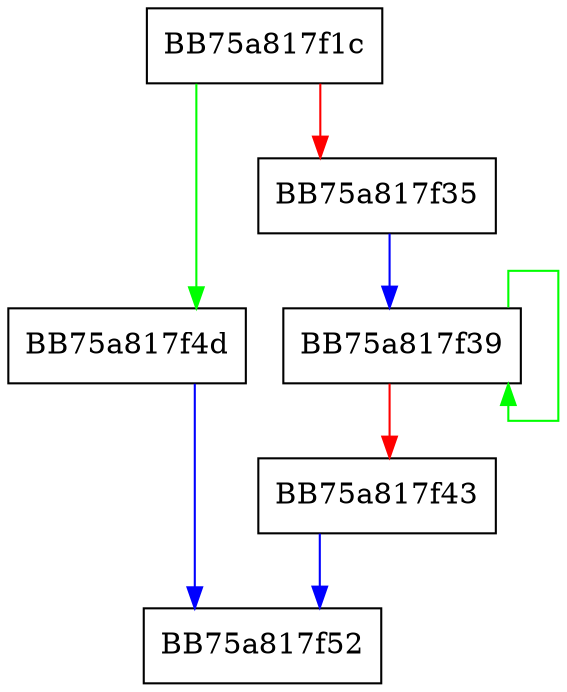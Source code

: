 digraph WPP_SF_ILS {
  node [shape="box"];
  graph [splines=ortho];
  BB75a817f1c -> BB75a817f4d [color="green"];
  BB75a817f1c -> BB75a817f35 [color="red"];
  BB75a817f35 -> BB75a817f39 [color="blue"];
  BB75a817f39 -> BB75a817f39 [color="green"];
  BB75a817f39 -> BB75a817f43 [color="red"];
  BB75a817f43 -> BB75a817f52 [color="blue"];
  BB75a817f4d -> BB75a817f52 [color="blue"];
}